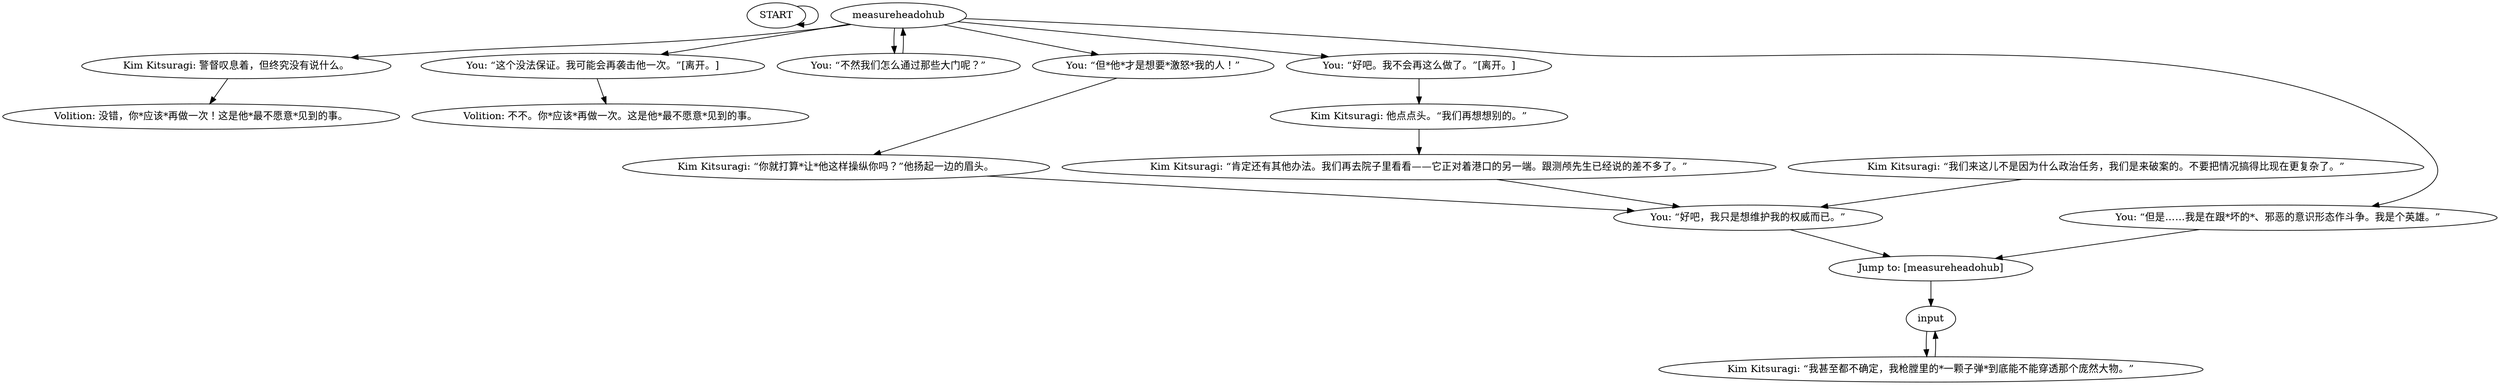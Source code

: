# KIM SWITCH / FIGHT FAILURE
# Kim's reaction to You trying to punch Measurehead and failing at it.
# ==================================================
digraph G {
	  0 [label="START"];
	  1 [label="input"];
	  2 [label="measureheadohub"];
	  3 [label="Kim Kitsuragi: “肯定还有其他办法。我们再去院子里看看——它正对着港口的另一端。跟测颅先生已经说的差不多了。”"];
	  4 [label="Volition: 不不。你*应该*再做一次。这是他*最不愿意*见到的事。"];
	  5 [label="Kim Kitsuragi: 警督叹息着，但终究没有说什么。"];
	  6 [label="You: “好吧，我只是想维护我的权威而已。”"];
	  7 [label="Jump to: [measureheadohub]"];
	  8 [label="Kim Kitsuragi: “我们来这儿不是因为什么政治任务，我们是来破案的。不要把情况搞得比现在更复杂了。”"];
	  9 [label="You: “这个没法保证。我可能会再袭击他一次。”[离开。]"];
	  10 [label="Kim Kitsuragi: 他点点头。“我们再想想别的。”"];
	  11 [label="Kim Kitsuragi: “我甚至都不确定，我枪膛里的*一颗子弹*到底能不能穿透那个庞然大物。”"];
	  12 [label="Kim Kitsuragi: “你就打算*让*他这样操纵你吗？”他扬起一边的眉头。"];
	  13 [label="You: “不然我们怎么通过那些大门呢？”"];
	  14 [label="Volition: 没错，你*应该*再做一次！这是他*最不愿意*见到的事。"];
	  15 [label="You: “但*他*才是想要*激怒*我的人！”"];
	  16 [label="You: “好吧。我不会再这么做了。”[离开。]"];
	  17 [label="You: “但是……我是在跟*坏的*、邪恶的意识形态作斗争。我是个英雄。”"];
	  0 -> 0
	  1 -> 11
	  2 -> 5
	  2 -> 9
	  2 -> 13
	  2 -> 15
	  2 -> 16
	  2 -> 17
	  3 -> 6
	  5 -> 14
	  6 -> 7
	  7 -> 1
	  8 -> 6
	  9 -> 4
	  10 -> 3
	  11 -> 1
	  12 -> 6
	  13 -> 2
	  15 -> 12
	  16 -> 10
	  17 -> 7
}

